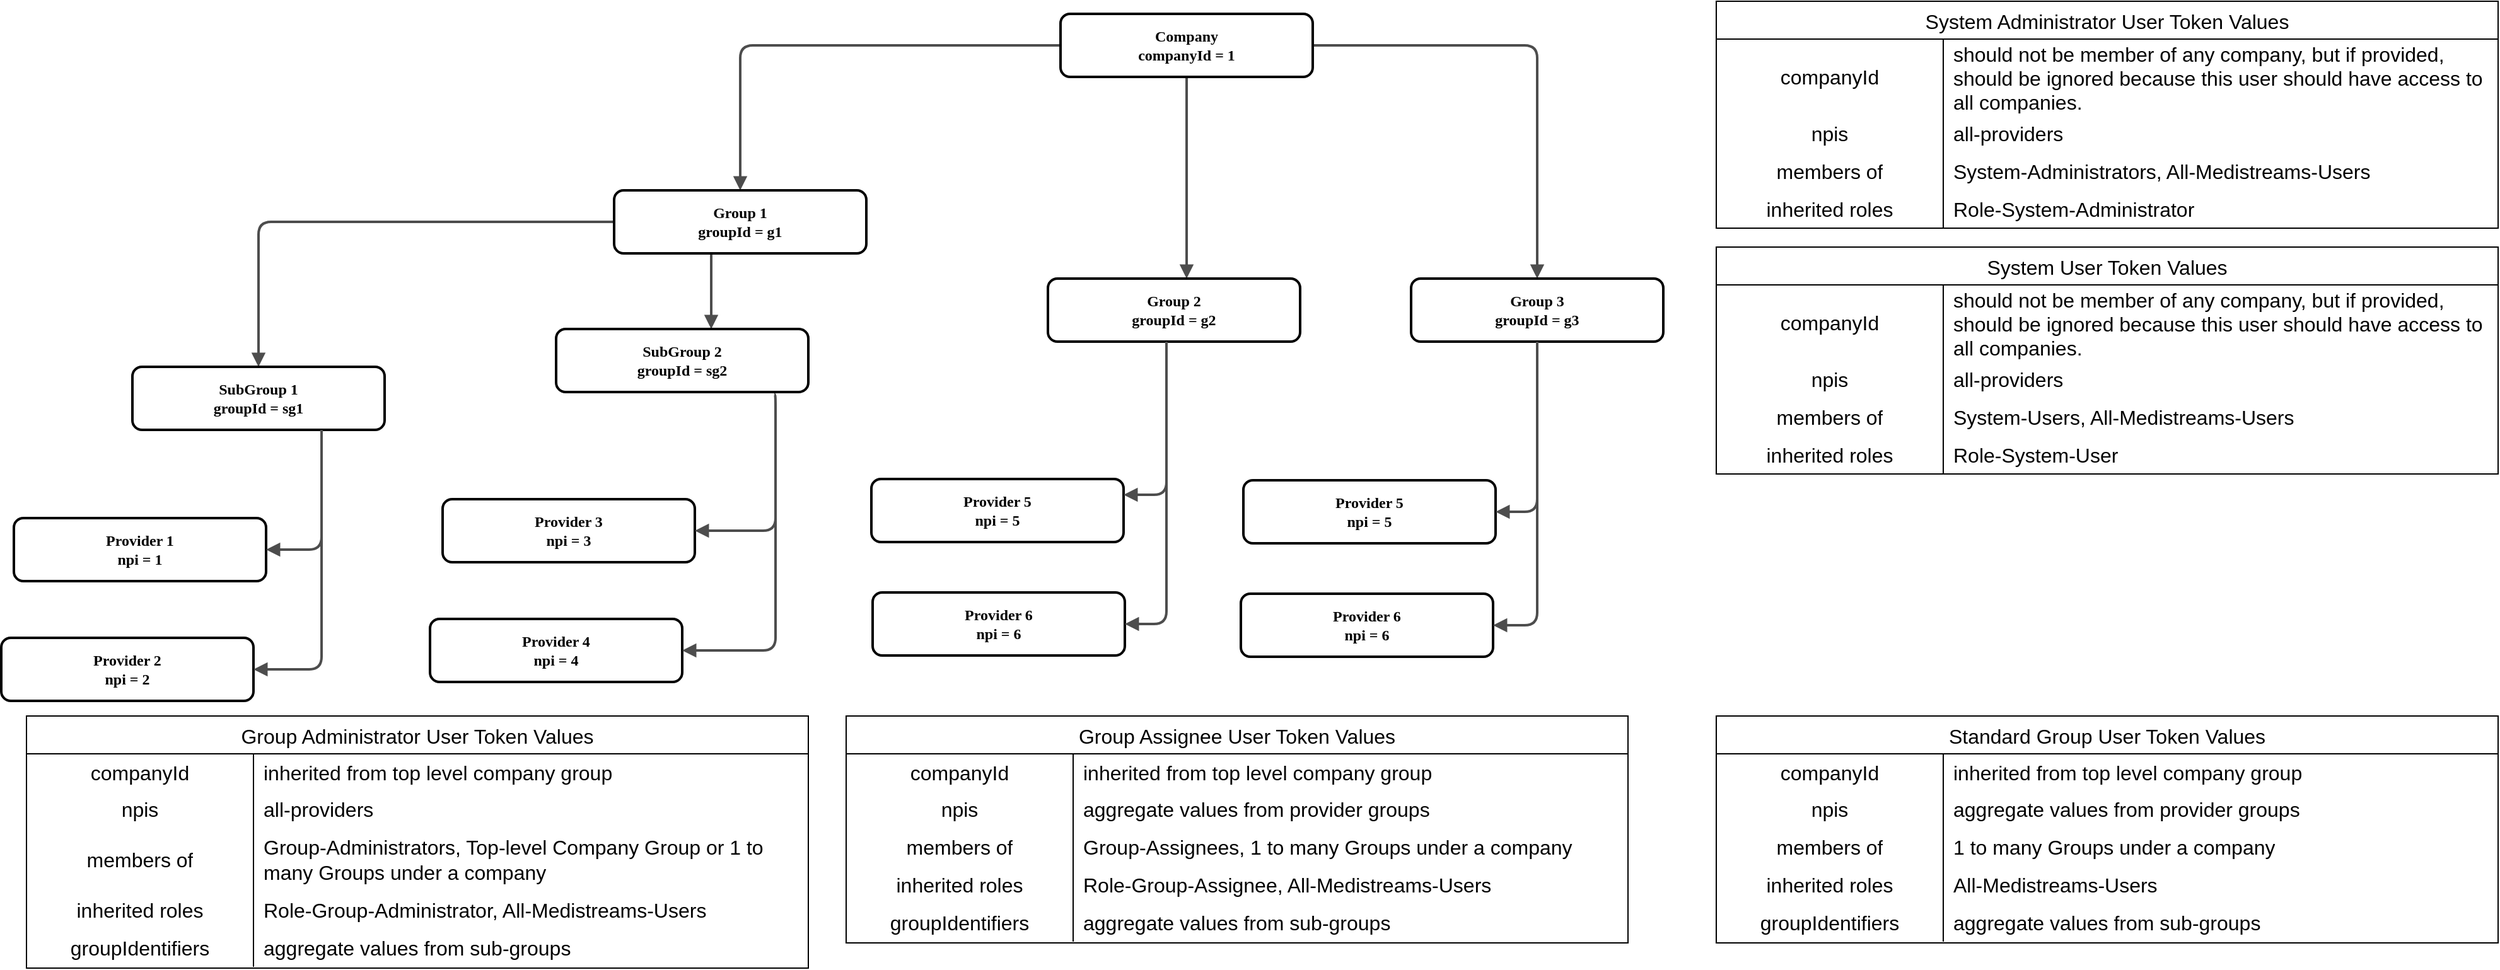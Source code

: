 <mxfile version="22.1.18" type="github">
  <diagram name="Page-1" id="19d8dcba-68ad-dc05-1034-9cf7b2a963f6">
    <mxGraphModel dx="2034" dy="881" grid="1" gridSize="10" guides="1" tooltips="1" connect="1" arrows="1" fold="1" page="1" pageScale="1" pageWidth="1100" pageHeight="850" background="none" math="0" shadow="0">
      <root>
        <mxCell id="0" />
        <mxCell id="1" parent="0" />
        <mxCell id="218ae93e1282097f-42" value="" style="edgeStyle=orthogonalEdgeStyle;rounded=1;html=1;labelBackgroundColor=none;endArrow=block;endFill=1;strokeColor=#4D4D4D;strokeWidth=2;fontFamily=Verdana;fontSize=12;fontStyle=1;entryX=0.55;entryY=0;entryDx=0;entryDy=0;entryPerimeter=0;" parent="1" source="6257edae8c83ed4a-1" target="ilBocAJCW0qdLJUAT_6Z-22" edge="1">
          <mxGeometry relative="1" as="geometry">
            <mxPoint x="987" y="330" as="targetPoint" />
          </mxGeometry>
        </mxCell>
        <mxCell id="218ae93e1282097f-43" value="" style="edgeStyle=orthogonalEdgeStyle;rounded=1;html=1;labelBackgroundColor=none;endArrow=block;endFill=1;strokeColor=#4D4D4D;strokeWidth=2;fontFamily=Verdana;fontSize=12;fontStyle=1" parent="1" source="6257edae8c83ed4a-1" target="6257edae8c83ed4a-9" edge="1">
          <mxGeometry relative="1" as="geometry" />
        </mxCell>
        <mxCell id="218ae93e1282097f-44" value="" style="edgeStyle=orthogonalEdgeStyle;rounded=1;html=1;labelBackgroundColor=none;endArrow=block;endFill=1;strokeColor=#4D4D4D;strokeWidth=2;fontFamily=Verdana;fontSize=12;fontStyle=1;exitX=1;exitY=0.5;exitDx=0;exitDy=0;" parent="1" source="6257edae8c83ed4a-1" target="218ae93e1282097f-2" edge="1">
          <mxGeometry relative="1" as="geometry">
            <mxPoint x="1018" y="95" as="sourcePoint" />
          </mxGeometry>
        </mxCell>
        <mxCell id="218ae93e1282097f-45" value="" style="edgeStyle=elbowEdgeStyle;rounded=1;html=1;labelBackgroundColor=none;endArrow=block;endFill=1;strokeColor=#4D4D4D;strokeWidth=2;fontFamily=Verdana;fontSize=12;fontStyle=1" parent="1" source="6257edae8c83ed4a-9" target="6257edae8c83ed4a-21" edge="1">
          <mxGeometry relative="1" as="geometry" />
        </mxCell>
        <mxCell id="218ae93e1282097f-46" value="" style="edgeStyle=orthogonalEdgeStyle;rounded=1;html=1;labelBackgroundColor=none;endArrow=block;endFill=1;strokeColor=#4D4D4D;strokeWidth=2;fontFamily=Verdana;fontSize=12;fontStyle=1" parent="1" source="6257edae8c83ed4a-9" target="218ae93e1282097f-8" edge="1">
          <mxGeometry relative="1" as="geometry" />
        </mxCell>
        <mxCell id="218ae93e1282097f-8" value="SubGroup 1&lt;br&gt;groupId = sg1" style="whiteSpace=wrap;html=1;rounded=1;shadow=0;comic=0;strokeWidth=2;fontFamily=Verdana;align=center;fontSize=12;fontStyle=1" parent="1" vertex="1">
          <mxGeometry x="144" y="350" width="200" height="50" as="geometry" />
        </mxCell>
        <mxCell id="6257edae8c83ed4a-9" value="Group 1&lt;br&gt;groupId = g1" style="whiteSpace=wrap;html=1;rounded=1;shadow=0;comic=0;strokeWidth=2;fontFamily=Verdana;align=center;fontSize=12;fontStyle=1" parent="1" vertex="1">
          <mxGeometry x="526" y="210" width="200" height="50" as="geometry" />
        </mxCell>
        <mxCell id="6257edae8c83ed4a-21" value="SubGroup 2&lt;br&gt;groupId = sg2" style="whiteSpace=wrap;html=1;rounded=1;shadow=0;comic=0;strokeWidth=2;fontFamily=Verdana;align=center;fontSize=12;fontStyle=1" parent="1" vertex="1">
          <mxGeometry x="480" y="320" width="200" height="50" as="geometry" />
        </mxCell>
        <mxCell id="6257edae8c83ed4a-1" value="Company&lt;br&gt;companyId = 1" style="whiteSpace=wrap;html=1;rounded=1;shadow=0;comic=0;strokeWidth=2;fontFamily=Verdana;align=center;fontSize=12;fontStyle=1" parent="1" vertex="1">
          <mxGeometry x="880" y="70" width="200" height="50" as="geometry" />
        </mxCell>
        <mxCell id="218ae93e1282097f-2" value="Group 3&lt;br&gt;groupId = g3" style="whiteSpace=wrap;html=1;rounded=1;shadow=0;comic=0;strokeWidth=2;fontFamily=Verdana;align=center;fontSize=12;fontStyle=1" parent="1" vertex="1">
          <mxGeometry x="1158" y="280" width="200" height="50" as="geometry" />
        </mxCell>
        <mxCell id="ilBocAJCW0qdLJUAT_6Z-4" value="Provider 1&lt;br&gt;npi = 1" style="whiteSpace=wrap;html=1;rounded=1;shadow=0;comic=0;strokeWidth=2;fontFamily=Verdana;align=center;fontSize=12;fontStyle=1" vertex="1" parent="1">
          <mxGeometry x="50" y="470" width="200" height="50" as="geometry" />
        </mxCell>
        <mxCell id="ilBocAJCW0qdLJUAT_6Z-6" value="Provider 2&lt;br&gt;npi = 2" style="whiteSpace=wrap;html=1;rounded=1;shadow=0;comic=0;strokeWidth=2;fontFamily=Verdana;align=center;fontSize=12;fontStyle=1" vertex="1" parent="1">
          <mxGeometry x="40" y="565" width="200" height="50" as="geometry" />
        </mxCell>
        <mxCell id="ilBocAJCW0qdLJUAT_6Z-14" value="" style="edgeStyle=elbowEdgeStyle;rounded=1;html=1;labelBackgroundColor=none;endArrow=block;endFill=1;strokeColor=#4D4D4D;strokeWidth=2;fontFamily=Verdana;fontSize=10;exitX=0.75;exitY=1;exitDx=0;exitDy=0;" edge="1" parent="1" source="218ae93e1282097f-8" target="ilBocAJCW0qdLJUAT_6Z-6">
          <mxGeometry relative="1" as="geometry">
            <mxPoint x="330" y="510" as="sourcePoint" />
            <mxPoint x="246" y="478" as="targetPoint" />
            <Array as="points">
              <mxPoint x="294" y="480" />
              <mxPoint x="250" y="480" />
            </Array>
          </mxGeometry>
        </mxCell>
        <mxCell id="ilBocAJCW0qdLJUAT_6Z-17" value="" style="edgeStyle=elbowEdgeStyle;rounded=1;html=1;labelBackgroundColor=none;endArrow=block;endFill=1;strokeColor=#4D4D4D;strokeWidth=2;fontFamily=Verdana;fontSize=10;exitX=0.75;exitY=1;exitDx=0;exitDy=0;entryX=1;entryY=0.5;entryDx=0;entryDy=0;" edge="1" parent="1" source="218ae93e1282097f-8" target="ilBocAJCW0qdLJUAT_6Z-4">
          <mxGeometry relative="1" as="geometry">
            <mxPoint x="304" y="390" as="sourcePoint" />
            <mxPoint x="260" y="585" as="targetPoint" />
            <Array as="points">
              <mxPoint x="294" y="450" />
            </Array>
          </mxGeometry>
        </mxCell>
        <mxCell id="ilBocAJCW0qdLJUAT_6Z-18" value="Provider 3&lt;br&gt;npi = 3" style="whiteSpace=wrap;html=1;rounded=1;shadow=0;comic=0;strokeWidth=2;fontFamily=Verdana;align=center;fontSize=12;fontStyle=1" vertex="1" parent="1">
          <mxGeometry x="390" y="455" width="200" height="50" as="geometry" />
        </mxCell>
        <mxCell id="ilBocAJCW0qdLJUAT_6Z-19" value="Provider 4&lt;br&gt;npi = 4" style="whiteSpace=wrap;html=1;rounded=1;shadow=0;comic=0;strokeWidth=2;fontFamily=Verdana;align=center;fontSize=12;fontStyle=1" vertex="1" parent="1">
          <mxGeometry x="380" y="550" width="200" height="50" as="geometry" />
        </mxCell>
        <mxCell id="ilBocAJCW0qdLJUAT_6Z-20" value="" style="edgeStyle=elbowEdgeStyle;rounded=1;html=1;labelBackgroundColor=none;endArrow=block;endFill=1;strokeColor=#4D4D4D;strokeWidth=2;fontFamily=Verdana;fontSize=10;entryX=1;entryY=0.5;entryDx=0;entryDy=0;" edge="1" parent="1" target="ilBocAJCW0qdLJUAT_6Z-19">
          <mxGeometry relative="1" as="geometry">
            <mxPoint x="654" y="410" as="sourcePoint" />
            <mxPoint x="610" y="570" as="targetPoint" />
            <Array as="points">
              <mxPoint x="654" y="475" />
              <mxPoint x="610" y="475" />
            </Array>
          </mxGeometry>
        </mxCell>
        <mxCell id="ilBocAJCW0qdLJUAT_6Z-21" value="" style="edgeStyle=elbowEdgeStyle;rounded=1;html=1;labelBackgroundColor=none;endArrow=block;endFill=1;strokeColor=#4D4D4D;strokeWidth=2;fontFamily=Verdana;fontSize=10;exitX=0.865;exitY=1.04;exitDx=0;exitDy=0;exitPerimeter=0;" edge="1" parent="1" source="6257edae8c83ed4a-21" target="ilBocAJCW0qdLJUAT_6Z-18">
          <mxGeometry relative="1" as="geometry">
            <mxPoint x="660" y="380" as="sourcePoint" />
            <mxPoint x="610" y="490" as="targetPoint" />
            <Array as="points">
              <mxPoint x="654" y="445" />
            </Array>
          </mxGeometry>
        </mxCell>
        <mxCell id="ilBocAJCW0qdLJUAT_6Z-22" value="Group 2&lt;br&gt;groupId = g2" style="whiteSpace=wrap;html=1;rounded=1;shadow=0;comic=0;strokeWidth=2;fontFamily=Verdana;align=center;fontSize=12;fontStyle=1" vertex="1" parent="1">
          <mxGeometry x="870" y="280" width="200" height="50" as="geometry" />
        </mxCell>
        <mxCell id="ilBocAJCW0qdLJUAT_6Z-23" value="Provider 5&lt;br&gt;npi = 5" style="whiteSpace=wrap;html=1;rounded=1;shadow=0;comic=0;strokeWidth=2;fontFamily=Verdana;align=center;fontSize=12;fontStyle=1" vertex="1" parent="1">
          <mxGeometry x="730" y="439" width="200" height="50" as="geometry" />
        </mxCell>
        <mxCell id="ilBocAJCW0qdLJUAT_6Z-24" value="Provider 6&lt;br&gt;npi = 6" style="whiteSpace=wrap;html=1;rounded=1;shadow=0;comic=0;strokeWidth=2;fontFamily=Verdana;align=center;fontSize=12;fontStyle=1" vertex="1" parent="1">
          <mxGeometry x="731" y="529" width="200" height="50" as="geometry" />
        </mxCell>
        <mxCell id="ilBocAJCW0qdLJUAT_6Z-25" value="" style="edgeStyle=elbowEdgeStyle;rounded=1;html=1;labelBackgroundColor=none;endArrow=block;endFill=1;strokeColor=#4D4D4D;strokeWidth=2;fontFamily=Verdana;fontSize=10;entryX=1;entryY=0.5;entryDx=0;entryDy=0;" edge="1" parent="1" source="ilBocAJCW0qdLJUAT_6Z-22" target="ilBocAJCW0qdLJUAT_6Z-24">
          <mxGeometry relative="1" as="geometry">
            <mxPoint x="964" y="325" as="sourcePoint" />
            <mxPoint x="920" y="520" as="targetPoint" />
            <Array as="points">
              <mxPoint x="964" y="425" />
              <mxPoint x="920" y="425" />
            </Array>
          </mxGeometry>
        </mxCell>
        <mxCell id="ilBocAJCW0qdLJUAT_6Z-26" value="" style="edgeStyle=elbowEdgeStyle;rounded=1;html=1;labelBackgroundColor=none;endArrow=block;endFill=1;strokeColor=#4D4D4D;strokeWidth=2;fontFamily=Verdana;fontSize=10;entryX=1;entryY=0.25;entryDx=0;entryDy=0;exitX=0.47;exitY=1;exitDx=0;exitDy=0;exitPerimeter=0;" edge="1" parent="1" source="ilBocAJCW0qdLJUAT_6Z-22" target="ilBocAJCW0qdLJUAT_6Z-23">
          <mxGeometry relative="1" as="geometry">
            <mxPoint x="964" y="350" as="sourcePoint" />
            <mxPoint x="920" y="440" as="targetPoint" />
            <Array as="points">
              <mxPoint x="964" y="395" />
            </Array>
          </mxGeometry>
        </mxCell>
        <mxCell id="ilBocAJCW0qdLJUAT_6Z-28" value="Provider 5&lt;br&gt;npi = 5" style="whiteSpace=wrap;html=1;rounded=1;shadow=0;comic=0;strokeWidth=2;fontFamily=Verdana;align=center;fontSize=12;fontStyle=1" vertex="1" parent="1">
          <mxGeometry x="1025" y="440" width="200" height="50" as="geometry" />
        </mxCell>
        <mxCell id="ilBocAJCW0qdLJUAT_6Z-29" value="Provider 6&lt;br&gt;npi = 6" style="whiteSpace=wrap;html=1;rounded=1;shadow=0;comic=0;strokeWidth=2;fontFamily=Verdana;align=center;fontSize=12;fontStyle=1" vertex="1" parent="1">
          <mxGeometry x="1023" y="530" width="200" height="50" as="geometry" />
        </mxCell>
        <mxCell id="ilBocAJCW0qdLJUAT_6Z-30" value="" style="edgeStyle=elbowEdgeStyle;rounded=1;html=1;labelBackgroundColor=none;endArrow=block;endFill=1;strokeColor=#4D4D4D;strokeWidth=2;fontFamily=Verdana;fontSize=10;entryX=1;entryY=0.5;entryDx=0;entryDy=0;" edge="1" parent="1" target="ilBocAJCW0qdLJUAT_6Z-29">
          <mxGeometry relative="1" as="geometry">
            <mxPoint x="1258" y="370" as="sourcePoint" />
            <mxPoint x="928" y="575" as="targetPoint" />
            <Array as="points">
              <mxPoint x="1258" y="430" />
              <mxPoint x="917" y="435" />
            </Array>
          </mxGeometry>
        </mxCell>
        <mxCell id="ilBocAJCW0qdLJUAT_6Z-31" value="" style="edgeStyle=elbowEdgeStyle;rounded=1;html=1;labelBackgroundColor=none;endArrow=block;endFill=1;strokeColor=#4D4D4D;strokeWidth=2;fontFamily=Verdana;fontSize=10;entryX=1;entryY=0.5;entryDx=0;entryDy=0;exitX=0.5;exitY=1;exitDx=0;exitDy=0;" edge="1" parent="1" source="218ae93e1282097f-2" target="ilBocAJCW0qdLJUAT_6Z-28">
          <mxGeometry relative="1" as="geometry">
            <mxPoint x="1258" y="330" as="sourcePoint" />
            <mxPoint x="1308" y="373" as="targetPoint" />
            <Array as="points">
              <mxPoint x="1258" y="400" />
            </Array>
          </mxGeometry>
        </mxCell>
        <mxCell id="ilBocAJCW0qdLJUAT_6Z-81" value="System Administrator User Token Values" style="shape=table;startSize=30;container=1;collapsible=0;childLayout=tableLayout;fixedRows=1;rowLines=0;fontStyle=0;strokeColor=default;fontSize=16;" vertex="1" parent="1">
          <mxGeometry x="1400" y="60" width="620" height="180" as="geometry" />
        </mxCell>
        <mxCell id="ilBocAJCW0qdLJUAT_6Z-82" value="" style="shape=tableRow;horizontal=0;startSize=0;swimlaneHead=0;swimlaneBody=0;top=0;left=0;bottom=0;right=0;collapsible=0;dropTarget=0;fillColor=none;points=[[0,0.5],[1,0.5]];portConstraint=eastwest;strokeColor=inherit;fontSize=16;" vertex="1" parent="ilBocAJCW0qdLJUAT_6Z-81">
          <mxGeometry y="30" width="620" height="60" as="geometry" />
        </mxCell>
        <mxCell id="ilBocAJCW0qdLJUAT_6Z-83" value="companyId" style="shape=partialRectangle;html=1;whiteSpace=wrap;connectable=0;fillColor=none;top=0;left=0;bottom=0;right=0;overflow=hidden;pointerEvents=1;strokeColor=inherit;fontSize=16;" vertex="1" parent="ilBocAJCW0qdLJUAT_6Z-82">
          <mxGeometry width="180" height="60" as="geometry">
            <mxRectangle width="180" height="60" as="alternateBounds" />
          </mxGeometry>
        </mxCell>
        <mxCell id="ilBocAJCW0qdLJUAT_6Z-84" value="should not be member of any company, but if provided, should be ignored because this user should have access to all companies." style="shape=partialRectangle;html=1;whiteSpace=wrap;connectable=0;fillColor=none;top=0;left=0;bottom=0;right=0;align=left;spacingLeft=6;overflow=hidden;strokeColor=inherit;fontSize=16;" vertex="1" parent="ilBocAJCW0qdLJUAT_6Z-82">
          <mxGeometry x="180" width="440" height="60" as="geometry">
            <mxRectangle width="440" height="60" as="alternateBounds" />
          </mxGeometry>
        </mxCell>
        <mxCell id="ilBocAJCW0qdLJUAT_6Z-85" value="" style="shape=tableRow;horizontal=0;startSize=0;swimlaneHead=0;swimlaneBody=0;top=0;left=0;bottom=0;right=0;collapsible=0;dropTarget=0;fillColor=none;points=[[0,0.5],[1,0.5]];portConstraint=eastwest;strokeColor=inherit;fontSize=16;" vertex="1" parent="ilBocAJCW0qdLJUAT_6Z-81">
          <mxGeometry y="90" width="620" height="30" as="geometry" />
        </mxCell>
        <mxCell id="ilBocAJCW0qdLJUAT_6Z-86" value="npis" style="shape=partialRectangle;html=1;whiteSpace=wrap;connectable=0;fillColor=none;top=0;left=0;bottom=0;right=0;overflow=hidden;strokeColor=inherit;fontSize=16;" vertex="1" parent="ilBocAJCW0qdLJUAT_6Z-85">
          <mxGeometry width="180" height="30" as="geometry">
            <mxRectangle width="180" height="30" as="alternateBounds" />
          </mxGeometry>
        </mxCell>
        <mxCell id="ilBocAJCW0qdLJUAT_6Z-87" value="all-providers" style="shape=partialRectangle;html=1;whiteSpace=wrap;connectable=0;fillColor=none;top=0;left=0;bottom=0;right=0;align=left;spacingLeft=6;overflow=hidden;strokeColor=inherit;fontSize=16;" vertex="1" parent="ilBocAJCW0qdLJUAT_6Z-85">
          <mxGeometry x="180" width="440" height="30" as="geometry">
            <mxRectangle width="440" height="30" as="alternateBounds" />
          </mxGeometry>
        </mxCell>
        <mxCell id="ilBocAJCW0qdLJUAT_6Z-104" style="shape=tableRow;horizontal=0;startSize=0;swimlaneHead=0;swimlaneBody=0;top=0;left=0;bottom=0;right=0;collapsible=0;dropTarget=0;fillColor=none;points=[[0,0.5],[1,0.5]];portConstraint=eastwest;strokeColor=inherit;fontSize=16;" vertex="1" parent="ilBocAJCW0qdLJUAT_6Z-81">
          <mxGeometry y="120" width="620" height="30" as="geometry" />
        </mxCell>
        <mxCell id="ilBocAJCW0qdLJUAT_6Z-105" value="members of" style="shape=partialRectangle;html=1;whiteSpace=wrap;connectable=0;fillColor=none;top=0;left=0;bottom=0;right=0;overflow=hidden;strokeColor=inherit;fontSize=16;" vertex="1" parent="ilBocAJCW0qdLJUAT_6Z-104">
          <mxGeometry width="180" height="30" as="geometry">
            <mxRectangle width="180" height="30" as="alternateBounds" />
          </mxGeometry>
        </mxCell>
        <mxCell id="ilBocAJCW0qdLJUAT_6Z-106" value="System-Administrators, All-Medistreams-Users" style="shape=partialRectangle;html=1;whiteSpace=wrap;connectable=0;fillColor=none;top=0;left=0;bottom=0;right=0;align=left;spacingLeft=6;overflow=hidden;strokeColor=inherit;fontSize=16;" vertex="1" parent="ilBocAJCW0qdLJUAT_6Z-104">
          <mxGeometry x="180" width="440" height="30" as="geometry">
            <mxRectangle width="440" height="30" as="alternateBounds" />
          </mxGeometry>
        </mxCell>
        <mxCell id="ilBocAJCW0qdLJUAT_6Z-98" style="shape=tableRow;horizontal=0;startSize=0;swimlaneHead=0;swimlaneBody=0;top=0;left=0;bottom=0;right=0;collapsible=0;dropTarget=0;fillColor=none;points=[[0,0.5],[1,0.5]];portConstraint=eastwest;strokeColor=inherit;fontSize=16;" vertex="1" parent="ilBocAJCW0qdLJUAT_6Z-81">
          <mxGeometry y="150" width="620" height="30" as="geometry" />
        </mxCell>
        <mxCell id="ilBocAJCW0qdLJUAT_6Z-99" value="inherited roles" style="shape=partialRectangle;html=1;whiteSpace=wrap;connectable=0;fillColor=none;top=0;left=0;bottom=0;right=0;overflow=hidden;strokeColor=inherit;fontSize=16;" vertex="1" parent="ilBocAJCW0qdLJUAT_6Z-98">
          <mxGeometry width="180" height="30" as="geometry">
            <mxRectangle width="180" height="30" as="alternateBounds" />
          </mxGeometry>
        </mxCell>
        <mxCell id="ilBocAJCW0qdLJUAT_6Z-100" value="Role-System-Administrator" style="shape=partialRectangle;html=1;whiteSpace=wrap;connectable=0;fillColor=none;top=0;left=0;bottom=0;right=0;align=left;spacingLeft=6;overflow=hidden;strokeColor=inherit;fontSize=16;" vertex="1" parent="ilBocAJCW0qdLJUAT_6Z-98">
          <mxGeometry x="180" width="440" height="30" as="geometry">
            <mxRectangle width="440" height="30" as="alternateBounds" />
          </mxGeometry>
        </mxCell>
        <mxCell id="ilBocAJCW0qdLJUAT_6Z-107" value="Group Administrator User Token Values" style="shape=table;startSize=30;container=1;collapsible=0;childLayout=tableLayout;fixedRows=1;rowLines=0;fontStyle=0;strokeColor=default;fontSize=16;" vertex="1" parent="1">
          <mxGeometry x="60" y="627" width="620" height="200" as="geometry" />
        </mxCell>
        <mxCell id="ilBocAJCW0qdLJUAT_6Z-108" value="" style="shape=tableRow;horizontal=0;startSize=0;swimlaneHead=0;swimlaneBody=0;top=0;left=0;bottom=0;right=0;collapsible=0;dropTarget=0;fillColor=none;points=[[0,0.5],[1,0.5]];portConstraint=eastwest;strokeColor=inherit;fontSize=16;flipV=1;flipH=1;" vertex="1" parent="ilBocAJCW0qdLJUAT_6Z-107">
          <mxGeometry y="30" width="620" height="29" as="geometry" />
        </mxCell>
        <mxCell id="ilBocAJCW0qdLJUAT_6Z-109" value="companyId" style="shape=partialRectangle;html=1;whiteSpace=wrap;connectable=0;fillColor=none;top=0;left=0;bottom=0;right=0;overflow=hidden;pointerEvents=1;strokeColor=inherit;fontSize=16;" vertex="1" parent="ilBocAJCW0qdLJUAT_6Z-108">
          <mxGeometry width="180" height="29" as="geometry">
            <mxRectangle width="180" height="29" as="alternateBounds" />
          </mxGeometry>
        </mxCell>
        <mxCell id="ilBocAJCW0qdLJUAT_6Z-110" value="inherited from top level company group" style="shape=partialRectangle;html=1;whiteSpace=wrap;connectable=0;fillColor=none;top=0;left=0;bottom=0;right=0;align=left;spacingLeft=6;overflow=hidden;strokeColor=inherit;fontSize=16;" vertex="1" parent="ilBocAJCW0qdLJUAT_6Z-108">
          <mxGeometry x="180" width="440" height="29" as="geometry">
            <mxRectangle width="440" height="29" as="alternateBounds" />
          </mxGeometry>
        </mxCell>
        <mxCell id="ilBocAJCW0qdLJUAT_6Z-111" value="" style="shape=tableRow;horizontal=0;startSize=0;swimlaneHead=0;swimlaneBody=0;top=0;left=0;bottom=0;right=0;collapsible=0;dropTarget=0;fillColor=none;points=[[0,0.5],[1,0.5]];portConstraint=eastwest;strokeColor=inherit;fontSize=16;" vertex="1" parent="ilBocAJCW0qdLJUAT_6Z-107">
          <mxGeometry y="59" width="620" height="30" as="geometry" />
        </mxCell>
        <mxCell id="ilBocAJCW0qdLJUAT_6Z-112" value="npis" style="shape=partialRectangle;html=1;whiteSpace=wrap;connectable=0;fillColor=none;top=0;left=0;bottom=0;right=0;overflow=hidden;strokeColor=inherit;fontSize=16;" vertex="1" parent="ilBocAJCW0qdLJUAT_6Z-111">
          <mxGeometry width="180" height="30" as="geometry">
            <mxRectangle width="180" height="30" as="alternateBounds" />
          </mxGeometry>
        </mxCell>
        <mxCell id="ilBocAJCW0qdLJUAT_6Z-113" value="all-providers" style="shape=partialRectangle;html=1;whiteSpace=wrap;connectable=0;fillColor=none;top=0;left=0;bottom=0;right=0;align=left;spacingLeft=6;overflow=hidden;strokeColor=inherit;fontSize=16;" vertex="1" parent="ilBocAJCW0qdLJUAT_6Z-111">
          <mxGeometry x="180" width="440" height="30" as="geometry">
            <mxRectangle width="440" height="30" as="alternateBounds" />
          </mxGeometry>
        </mxCell>
        <mxCell id="ilBocAJCW0qdLJUAT_6Z-114" style="shape=tableRow;horizontal=0;startSize=0;swimlaneHead=0;swimlaneBody=0;top=0;left=0;bottom=0;right=0;collapsible=0;dropTarget=0;fillColor=none;points=[[0,0.5],[1,0.5]];portConstraint=eastwest;strokeColor=inherit;fontSize=16;" vertex="1" parent="ilBocAJCW0qdLJUAT_6Z-107">
          <mxGeometry y="89" width="620" height="50" as="geometry" />
        </mxCell>
        <mxCell id="ilBocAJCW0qdLJUAT_6Z-115" value="members of" style="shape=partialRectangle;html=1;whiteSpace=wrap;connectable=0;fillColor=none;top=0;left=0;bottom=0;right=0;overflow=hidden;strokeColor=inherit;fontSize=16;" vertex="1" parent="ilBocAJCW0qdLJUAT_6Z-114">
          <mxGeometry width="180" height="50" as="geometry">
            <mxRectangle width="180" height="50" as="alternateBounds" />
          </mxGeometry>
        </mxCell>
        <mxCell id="ilBocAJCW0qdLJUAT_6Z-116" value="Group-Administrators, Top-level Company Group or 1 to many Groups under a company" style="shape=partialRectangle;html=1;whiteSpace=wrap;connectable=0;fillColor=none;top=0;left=0;bottom=0;right=0;align=left;spacingLeft=6;overflow=hidden;strokeColor=inherit;fontSize=16;" vertex="1" parent="ilBocAJCW0qdLJUAT_6Z-114">
          <mxGeometry x="180" width="440" height="50" as="geometry">
            <mxRectangle width="440" height="50" as="alternateBounds" />
          </mxGeometry>
        </mxCell>
        <mxCell id="ilBocAJCW0qdLJUAT_6Z-117" style="shape=tableRow;horizontal=0;startSize=0;swimlaneHead=0;swimlaneBody=0;top=0;left=0;bottom=0;right=0;collapsible=0;dropTarget=0;fillColor=none;points=[[0,0.5],[1,0.5]];portConstraint=eastwest;strokeColor=inherit;fontSize=16;" vertex="1" parent="ilBocAJCW0qdLJUAT_6Z-107">
          <mxGeometry y="139" width="620" height="30" as="geometry" />
        </mxCell>
        <mxCell id="ilBocAJCW0qdLJUAT_6Z-118" value="inherited roles" style="shape=partialRectangle;html=1;whiteSpace=wrap;connectable=0;fillColor=none;top=0;left=0;bottom=0;right=0;overflow=hidden;strokeColor=inherit;fontSize=16;" vertex="1" parent="ilBocAJCW0qdLJUAT_6Z-117">
          <mxGeometry width="180" height="30" as="geometry">
            <mxRectangle width="180" height="30" as="alternateBounds" />
          </mxGeometry>
        </mxCell>
        <mxCell id="ilBocAJCW0qdLJUAT_6Z-119" value="Role-Group-Administrator, All-Medistreams-Users" style="shape=partialRectangle;html=1;whiteSpace=wrap;connectable=0;fillColor=none;top=0;left=0;bottom=0;right=0;align=left;spacingLeft=6;overflow=hidden;strokeColor=inherit;fontSize=16;" vertex="1" parent="ilBocAJCW0qdLJUAT_6Z-117">
          <mxGeometry x="180" width="440" height="30" as="geometry">
            <mxRectangle width="440" height="30" as="alternateBounds" />
          </mxGeometry>
        </mxCell>
        <mxCell id="ilBocAJCW0qdLJUAT_6Z-139" style="shape=tableRow;horizontal=0;startSize=0;swimlaneHead=0;swimlaneBody=0;top=0;left=0;bottom=0;right=0;collapsible=0;dropTarget=0;fillColor=none;points=[[0,0.5],[1,0.5]];portConstraint=eastwest;strokeColor=inherit;fontSize=16;" vertex="1" parent="ilBocAJCW0qdLJUAT_6Z-107">
          <mxGeometry y="169" width="620" height="30" as="geometry" />
        </mxCell>
        <mxCell id="ilBocAJCW0qdLJUAT_6Z-140" value="groupIdentifiers" style="shape=partialRectangle;html=1;whiteSpace=wrap;connectable=0;fillColor=none;top=0;left=0;bottom=0;right=0;overflow=hidden;strokeColor=inherit;fontSize=16;" vertex="1" parent="ilBocAJCW0qdLJUAT_6Z-139">
          <mxGeometry width="180" height="30" as="geometry">
            <mxRectangle width="180" height="30" as="alternateBounds" />
          </mxGeometry>
        </mxCell>
        <mxCell id="ilBocAJCW0qdLJUAT_6Z-141" value="aggregate values from sub-groups" style="shape=partialRectangle;html=1;whiteSpace=wrap;connectable=0;fillColor=none;top=0;left=0;bottom=0;right=0;align=left;spacingLeft=6;overflow=hidden;strokeColor=inherit;fontSize=16;" vertex="1" parent="ilBocAJCW0qdLJUAT_6Z-139">
          <mxGeometry x="180" width="440" height="30" as="geometry">
            <mxRectangle width="440" height="30" as="alternateBounds" />
          </mxGeometry>
        </mxCell>
        <mxCell id="ilBocAJCW0qdLJUAT_6Z-120" value="Group Assignee User Token Values" style="shape=table;startSize=30;container=1;collapsible=0;childLayout=tableLayout;fixedRows=1;rowLines=0;fontStyle=0;strokeColor=default;fontSize=16;" vertex="1" parent="1">
          <mxGeometry x="710" y="627" width="620" height="180" as="geometry" />
        </mxCell>
        <mxCell id="ilBocAJCW0qdLJUAT_6Z-121" value="" style="shape=tableRow;horizontal=0;startSize=0;swimlaneHead=0;swimlaneBody=0;top=0;left=0;bottom=0;right=0;collapsible=0;dropTarget=0;fillColor=none;points=[[0,0.5],[1,0.5]];portConstraint=eastwest;strokeColor=inherit;fontSize=16;flipV=1;flipH=1;" vertex="1" parent="ilBocAJCW0qdLJUAT_6Z-120">
          <mxGeometry y="30" width="620" height="29" as="geometry" />
        </mxCell>
        <mxCell id="ilBocAJCW0qdLJUAT_6Z-122" value="companyId" style="shape=partialRectangle;html=1;whiteSpace=wrap;connectable=0;fillColor=none;top=0;left=0;bottom=0;right=0;overflow=hidden;pointerEvents=1;strokeColor=inherit;fontSize=16;" vertex="1" parent="ilBocAJCW0qdLJUAT_6Z-121">
          <mxGeometry width="180" height="29" as="geometry">
            <mxRectangle width="180" height="29" as="alternateBounds" />
          </mxGeometry>
        </mxCell>
        <mxCell id="ilBocAJCW0qdLJUAT_6Z-123" value="inherited from top level company group" style="shape=partialRectangle;html=1;whiteSpace=wrap;connectable=0;fillColor=none;top=0;left=0;bottom=0;right=0;align=left;spacingLeft=6;overflow=hidden;strokeColor=inherit;fontSize=16;" vertex="1" parent="ilBocAJCW0qdLJUAT_6Z-121">
          <mxGeometry x="180" width="440" height="29" as="geometry">
            <mxRectangle width="440" height="29" as="alternateBounds" />
          </mxGeometry>
        </mxCell>
        <mxCell id="ilBocAJCW0qdLJUAT_6Z-124" value="" style="shape=tableRow;horizontal=0;startSize=0;swimlaneHead=0;swimlaneBody=0;top=0;left=0;bottom=0;right=0;collapsible=0;dropTarget=0;fillColor=none;points=[[0,0.5],[1,0.5]];portConstraint=eastwest;strokeColor=inherit;fontSize=16;" vertex="1" parent="ilBocAJCW0qdLJUAT_6Z-120">
          <mxGeometry y="59" width="620" height="30" as="geometry" />
        </mxCell>
        <mxCell id="ilBocAJCW0qdLJUAT_6Z-125" value="npis" style="shape=partialRectangle;html=1;whiteSpace=wrap;connectable=0;fillColor=none;top=0;left=0;bottom=0;right=0;overflow=hidden;strokeColor=inherit;fontSize=16;" vertex="1" parent="ilBocAJCW0qdLJUAT_6Z-124">
          <mxGeometry width="180" height="30" as="geometry">
            <mxRectangle width="180" height="30" as="alternateBounds" />
          </mxGeometry>
        </mxCell>
        <mxCell id="ilBocAJCW0qdLJUAT_6Z-126" value="aggregate values from provider groups" style="shape=partialRectangle;html=1;whiteSpace=wrap;connectable=0;fillColor=none;top=0;left=0;bottom=0;right=0;align=left;spacingLeft=6;overflow=hidden;strokeColor=inherit;fontSize=16;" vertex="1" parent="ilBocAJCW0qdLJUAT_6Z-124">
          <mxGeometry x="180" width="440" height="30" as="geometry">
            <mxRectangle width="440" height="30" as="alternateBounds" />
          </mxGeometry>
        </mxCell>
        <mxCell id="ilBocAJCW0qdLJUAT_6Z-127" style="shape=tableRow;horizontal=0;startSize=0;swimlaneHead=0;swimlaneBody=0;top=0;left=0;bottom=0;right=0;collapsible=0;dropTarget=0;fillColor=none;points=[[0,0.5],[1,0.5]];portConstraint=eastwest;strokeColor=inherit;fontSize=16;" vertex="1" parent="ilBocAJCW0qdLJUAT_6Z-120">
          <mxGeometry y="89" width="620" height="30" as="geometry" />
        </mxCell>
        <mxCell id="ilBocAJCW0qdLJUAT_6Z-128" value="members of" style="shape=partialRectangle;html=1;whiteSpace=wrap;connectable=0;fillColor=none;top=0;left=0;bottom=0;right=0;overflow=hidden;strokeColor=inherit;fontSize=16;" vertex="1" parent="ilBocAJCW0qdLJUAT_6Z-127">
          <mxGeometry width="180" height="30" as="geometry">
            <mxRectangle width="180" height="30" as="alternateBounds" />
          </mxGeometry>
        </mxCell>
        <mxCell id="ilBocAJCW0qdLJUAT_6Z-129" value="Group-Assignees, 1 to many Groups under a company" style="shape=partialRectangle;html=1;whiteSpace=wrap;connectable=0;fillColor=none;top=0;left=0;bottom=0;right=0;align=left;spacingLeft=6;overflow=hidden;strokeColor=inherit;fontSize=16;" vertex="1" parent="ilBocAJCW0qdLJUAT_6Z-127">
          <mxGeometry x="180" width="440" height="30" as="geometry">
            <mxRectangle width="440" height="30" as="alternateBounds" />
          </mxGeometry>
        </mxCell>
        <mxCell id="ilBocAJCW0qdLJUAT_6Z-130" style="shape=tableRow;horizontal=0;startSize=0;swimlaneHead=0;swimlaneBody=0;top=0;left=0;bottom=0;right=0;collapsible=0;dropTarget=0;fillColor=none;points=[[0,0.5],[1,0.5]];portConstraint=eastwest;strokeColor=inherit;fontSize=16;" vertex="1" parent="ilBocAJCW0qdLJUAT_6Z-120">
          <mxGeometry y="119" width="620" height="30" as="geometry" />
        </mxCell>
        <mxCell id="ilBocAJCW0qdLJUAT_6Z-131" value="inherited roles" style="shape=partialRectangle;html=1;whiteSpace=wrap;connectable=0;fillColor=none;top=0;left=0;bottom=0;right=0;overflow=hidden;strokeColor=inherit;fontSize=16;" vertex="1" parent="ilBocAJCW0qdLJUAT_6Z-130">
          <mxGeometry width="180" height="30" as="geometry">
            <mxRectangle width="180" height="30" as="alternateBounds" />
          </mxGeometry>
        </mxCell>
        <mxCell id="ilBocAJCW0qdLJUAT_6Z-132" value="Role-Group-Assignee, All-Medistreams-Users" style="shape=partialRectangle;html=1;whiteSpace=wrap;connectable=0;fillColor=none;top=0;left=0;bottom=0;right=0;align=left;spacingLeft=6;overflow=hidden;strokeColor=inherit;fontSize=16;" vertex="1" parent="ilBocAJCW0qdLJUAT_6Z-130">
          <mxGeometry x="180" width="440" height="30" as="geometry">
            <mxRectangle width="440" height="30" as="alternateBounds" />
          </mxGeometry>
        </mxCell>
        <mxCell id="ilBocAJCW0qdLJUAT_6Z-136" style="shape=tableRow;horizontal=0;startSize=0;swimlaneHead=0;swimlaneBody=0;top=0;left=0;bottom=0;right=0;collapsible=0;dropTarget=0;fillColor=none;points=[[0,0.5],[1,0.5]];portConstraint=eastwest;strokeColor=inherit;fontSize=16;" vertex="1" parent="ilBocAJCW0qdLJUAT_6Z-120">
          <mxGeometry y="149" width="620" height="30" as="geometry" />
        </mxCell>
        <mxCell id="ilBocAJCW0qdLJUAT_6Z-137" value="groupIdentifiers" style="shape=partialRectangle;html=1;whiteSpace=wrap;connectable=0;fillColor=none;top=0;left=0;bottom=0;right=0;overflow=hidden;strokeColor=inherit;fontSize=16;" vertex="1" parent="ilBocAJCW0qdLJUAT_6Z-136">
          <mxGeometry width="180" height="30" as="geometry">
            <mxRectangle width="180" height="30" as="alternateBounds" />
          </mxGeometry>
        </mxCell>
        <mxCell id="ilBocAJCW0qdLJUAT_6Z-138" value="aggregate values from sub-groups" style="shape=partialRectangle;html=1;whiteSpace=wrap;connectable=0;fillColor=none;top=0;left=0;bottom=0;right=0;align=left;spacingLeft=6;overflow=hidden;strokeColor=inherit;fontSize=16;" vertex="1" parent="ilBocAJCW0qdLJUAT_6Z-136">
          <mxGeometry x="180" width="440" height="30" as="geometry">
            <mxRectangle width="440" height="30" as="alternateBounds" />
          </mxGeometry>
        </mxCell>
        <mxCell id="ilBocAJCW0qdLJUAT_6Z-142" value="Standard Group User Token Values" style="shape=table;startSize=30;container=1;collapsible=0;childLayout=tableLayout;fixedRows=1;rowLines=0;fontStyle=0;strokeColor=default;fontSize=16;" vertex="1" parent="1">
          <mxGeometry x="1400" y="627" width="620" height="180" as="geometry" />
        </mxCell>
        <mxCell id="ilBocAJCW0qdLJUAT_6Z-143" value="" style="shape=tableRow;horizontal=0;startSize=0;swimlaneHead=0;swimlaneBody=0;top=0;left=0;bottom=0;right=0;collapsible=0;dropTarget=0;fillColor=none;points=[[0,0.5],[1,0.5]];portConstraint=eastwest;strokeColor=inherit;fontSize=16;flipV=1;flipH=1;" vertex="1" parent="ilBocAJCW0qdLJUAT_6Z-142">
          <mxGeometry y="30" width="620" height="29" as="geometry" />
        </mxCell>
        <mxCell id="ilBocAJCW0qdLJUAT_6Z-144" value="companyId" style="shape=partialRectangle;html=1;whiteSpace=wrap;connectable=0;fillColor=none;top=0;left=0;bottom=0;right=0;overflow=hidden;pointerEvents=1;strokeColor=inherit;fontSize=16;" vertex="1" parent="ilBocAJCW0qdLJUAT_6Z-143">
          <mxGeometry width="180" height="29" as="geometry">
            <mxRectangle width="180" height="29" as="alternateBounds" />
          </mxGeometry>
        </mxCell>
        <mxCell id="ilBocAJCW0qdLJUAT_6Z-145" value="inherited from top level company group" style="shape=partialRectangle;html=1;whiteSpace=wrap;connectable=0;fillColor=none;top=0;left=0;bottom=0;right=0;align=left;spacingLeft=6;overflow=hidden;strokeColor=inherit;fontSize=16;" vertex="1" parent="ilBocAJCW0qdLJUAT_6Z-143">
          <mxGeometry x="180" width="440" height="29" as="geometry">
            <mxRectangle width="440" height="29" as="alternateBounds" />
          </mxGeometry>
        </mxCell>
        <mxCell id="ilBocAJCW0qdLJUAT_6Z-146" value="" style="shape=tableRow;horizontal=0;startSize=0;swimlaneHead=0;swimlaneBody=0;top=0;left=0;bottom=0;right=0;collapsible=0;dropTarget=0;fillColor=none;points=[[0,0.5],[1,0.5]];portConstraint=eastwest;strokeColor=inherit;fontSize=16;" vertex="1" parent="ilBocAJCW0qdLJUAT_6Z-142">
          <mxGeometry y="59" width="620" height="30" as="geometry" />
        </mxCell>
        <mxCell id="ilBocAJCW0qdLJUAT_6Z-147" value="npis" style="shape=partialRectangle;html=1;whiteSpace=wrap;connectable=0;fillColor=none;top=0;left=0;bottom=0;right=0;overflow=hidden;strokeColor=inherit;fontSize=16;" vertex="1" parent="ilBocAJCW0qdLJUAT_6Z-146">
          <mxGeometry width="180" height="30" as="geometry">
            <mxRectangle width="180" height="30" as="alternateBounds" />
          </mxGeometry>
        </mxCell>
        <mxCell id="ilBocAJCW0qdLJUAT_6Z-148" value="aggregate values from provider groups" style="shape=partialRectangle;html=1;whiteSpace=wrap;connectable=0;fillColor=none;top=0;left=0;bottom=0;right=0;align=left;spacingLeft=6;overflow=hidden;strokeColor=inherit;fontSize=16;" vertex="1" parent="ilBocAJCW0qdLJUAT_6Z-146">
          <mxGeometry x="180" width="440" height="30" as="geometry">
            <mxRectangle width="440" height="30" as="alternateBounds" />
          </mxGeometry>
        </mxCell>
        <mxCell id="ilBocAJCW0qdLJUAT_6Z-149" style="shape=tableRow;horizontal=0;startSize=0;swimlaneHead=0;swimlaneBody=0;top=0;left=0;bottom=0;right=0;collapsible=0;dropTarget=0;fillColor=none;points=[[0,0.5],[1,0.5]];portConstraint=eastwest;strokeColor=inherit;fontSize=16;" vertex="1" parent="ilBocAJCW0qdLJUAT_6Z-142">
          <mxGeometry y="89" width="620" height="30" as="geometry" />
        </mxCell>
        <mxCell id="ilBocAJCW0qdLJUAT_6Z-150" value="members of" style="shape=partialRectangle;html=1;whiteSpace=wrap;connectable=0;fillColor=none;top=0;left=0;bottom=0;right=0;overflow=hidden;strokeColor=inherit;fontSize=16;" vertex="1" parent="ilBocAJCW0qdLJUAT_6Z-149">
          <mxGeometry width="180" height="30" as="geometry">
            <mxRectangle width="180" height="30" as="alternateBounds" />
          </mxGeometry>
        </mxCell>
        <mxCell id="ilBocAJCW0qdLJUAT_6Z-151" value="1 to many Groups under a company" style="shape=partialRectangle;html=1;whiteSpace=wrap;connectable=0;fillColor=none;top=0;left=0;bottom=0;right=0;align=left;spacingLeft=6;overflow=hidden;strokeColor=inherit;fontSize=16;" vertex="1" parent="ilBocAJCW0qdLJUAT_6Z-149">
          <mxGeometry x="180" width="440" height="30" as="geometry">
            <mxRectangle width="440" height="30" as="alternateBounds" />
          </mxGeometry>
        </mxCell>
        <mxCell id="ilBocAJCW0qdLJUAT_6Z-152" style="shape=tableRow;horizontal=0;startSize=0;swimlaneHead=0;swimlaneBody=0;top=0;left=0;bottom=0;right=0;collapsible=0;dropTarget=0;fillColor=none;points=[[0,0.5],[1,0.5]];portConstraint=eastwest;strokeColor=inherit;fontSize=16;" vertex="1" parent="ilBocAJCW0qdLJUAT_6Z-142">
          <mxGeometry y="119" width="620" height="30" as="geometry" />
        </mxCell>
        <mxCell id="ilBocAJCW0qdLJUAT_6Z-153" value="inherited roles" style="shape=partialRectangle;html=1;whiteSpace=wrap;connectable=0;fillColor=none;top=0;left=0;bottom=0;right=0;overflow=hidden;strokeColor=inherit;fontSize=16;" vertex="1" parent="ilBocAJCW0qdLJUAT_6Z-152">
          <mxGeometry width="180" height="30" as="geometry">
            <mxRectangle width="180" height="30" as="alternateBounds" />
          </mxGeometry>
        </mxCell>
        <mxCell id="ilBocAJCW0qdLJUAT_6Z-154" value="All-Medistreams-Users" style="shape=partialRectangle;html=1;whiteSpace=wrap;connectable=0;fillColor=none;top=0;left=0;bottom=0;right=0;align=left;spacingLeft=6;overflow=hidden;strokeColor=inherit;fontSize=16;" vertex="1" parent="ilBocAJCW0qdLJUAT_6Z-152">
          <mxGeometry x="180" width="440" height="30" as="geometry">
            <mxRectangle width="440" height="30" as="alternateBounds" />
          </mxGeometry>
        </mxCell>
        <mxCell id="ilBocAJCW0qdLJUAT_6Z-155" style="shape=tableRow;horizontal=0;startSize=0;swimlaneHead=0;swimlaneBody=0;top=0;left=0;bottom=0;right=0;collapsible=0;dropTarget=0;fillColor=none;points=[[0,0.5],[1,0.5]];portConstraint=eastwest;strokeColor=inherit;fontSize=16;" vertex="1" parent="ilBocAJCW0qdLJUAT_6Z-142">
          <mxGeometry y="149" width="620" height="30" as="geometry" />
        </mxCell>
        <mxCell id="ilBocAJCW0qdLJUAT_6Z-156" value="groupIdentifiers" style="shape=partialRectangle;html=1;whiteSpace=wrap;connectable=0;fillColor=none;top=0;left=0;bottom=0;right=0;overflow=hidden;strokeColor=inherit;fontSize=16;" vertex="1" parent="ilBocAJCW0qdLJUAT_6Z-155">
          <mxGeometry width="180" height="30" as="geometry">
            <mxRectangle width="180" height="30" as="alternateBounds" />
          </mxGeometry>
        </mxCell>
        <mxCell id="ilBocAJCW0qdLJUAT_6Z-157" value="aggregate values from sub-groups" style="shape=partialRectangle;html=1;whiteSpace=wrap;connectable=0;fillColor=none;top=0;left=0;bottom=0;right=0;align=left;spacingLeft=6;overflow=hidden;strokeColor=inherit;fontSize=16;" vertex="1" parent="ilBocAJCW0qdLJUAT_6Z-155">
          <mxGeometry x="180" width="440" height="30" as="geometry">
            <mxRectangle width="440" height="30" as="alternateBounds" />
          </mxGeometry>
        </mxCell>
        <mxCell id="ilBocAJCW0qdLJUAT_6Z-158" value="System User Token Values" style="shape=table;startSize=30;container=1;collapsible=0;childLayout=tableLayout;fixedRows=1;rowLines=0;fontStyle=0;strokeColor=default;fontSize=16;" vertex="1" parent="1">
          <mxGeometry x="1400" y="255" width="620" height="180" as="geometry" />
        </mxCell>
        <mxCell id="ilBocAJCW0qdLJUAT_6Z-159" value="" style="shape=tableRow;horizontal=0;startSize=0;swimlaneHead=0;swimlaneBody=0;top=0;left=0;bottom=0;right=0;collapsible=0;dropTarget=0;fillColor=none;points=[[0,0.5],[1,0.5]];portConstraint=eastwest;strokeColor=inherit;fontSize=16;" vertex="1" parent="ilBocAJCW0qdLJUAT_6Z-158">
          <mxGeometry y="30" width="620" height="60" as="geometry" />
        </mxCell>
        <mxCell id="ilBocAJCW0qdLJUAT_6Z-160" value="companyId" style="shape=partialRectangle;html=1;whiteSpace=wrap;connectable=0;fillColor=none;top=0;left=0;bottom=0;right=0;overflow=hidden;pointerEvents=1;strokeColor=inherit;fontSize=16;" vertex="1" parent="ilBocAJCW0qdLJUAT_6Z-159">
          <mxGeometry width="180" height="60" as="geometry">
            <mxRectangle width="180" height="60" as="alternateBounds" />
          </mxGeometry>
        </mxCell>
        <mxCell id="ilBocAJCW0qdLJUAT_6Z-161" value="should not be member of any company, but if provided, should be ignored because this user should have access to all companies." style="shape=partialRectangle;html=1;whiteSpace=wrap;connectable=0;fillColor=none;top=0;left=0;bottom=0;right=0;align=left;spacingLeft=6;overflow=hidden;strokeColor=inherit;fontSize=16;" vertex="1" parent="ilBocAJCW0qdLJUAT_6Z-159">
          <mxGeometry x="180" width="440" height="60" as="geometry">
            <mxRectangle width="440" height="60" as="alternateBounds" />
          </mxGeometry>
        </mxCell>
        <mxCell id="ilBocAJCW0qdLJUAT_6Z-162" value="" style="shape=tableRow;horizontal=0;startSize=0;swimlaneHead=0;swimlaneBody=0;top=0;left=0;bottom=0;right=0;collapsible=0;dropTarget=0;fillColor=none;points=[[0,0.5],[1,0.5]];portConstraint=eastwest;strokeColor=inherit;fontSize=16;" vertex="1" parent="ilBocAJCW0qdLJUAT_6Z-158">
          <mxGeometry y="90" width="620" height="30" as="geometry" />
        </mxCell>
        <mxCell id="ilBocAJCW0qdLJUAT_6Z-163" value="npis" style="shape=partialRectangle;html=1;whiteSpace=wrap;connectable=0;fillColor=none;top=0;left=0;bottom=0;right=0;overflow=hidden;strokeColor=inherit;fontSize=16;" vertex="1" parent="ilBocAJCW0qdLJUAT_6Z-162">
          <mxGeometry width="180" height="30" as="geometry">
            <mxRectangle width="180" height="30" as="alternateBounds" />
          </mxGeometry>
        </mxCell>
        <mxCell id="ilBocAJCW0qdLJUAT_6Z-164" value="all-providers" style="shape=partialRectangle;html=1;whiteSpace=wrap;connectable=0;fillColor=none;top=0;left=0;bottom=0;right=0;align=left;spacingLeft=6;overflow=hidden;strokeColor=inherit;fontSize=16;" vertex="1" parent="ilBocAJCW0qdLJUAT_6Z-162">
          <mxGeometry x="180" width="440" height="30" as="geometry">
            <mxRectangle width="440" height="30" as="alternateBounds" />
          </mxGeometry>
        </mxCell>
        <mxCell id="ilBocAJCW0qdLJUAT_6Z-165" style="shape=tableRow;horizontal=0;startSize=0;swimlaneHead=0;swimlaneBody=0;top=0;left=0;bottom=0;right=0;collapsible=0;dropTarget=0;fillColor=none;points=[[0,0.5],[1,0.5]];portConstraint=eastwest;strokeColor=inherit;fontSize=16;" vertex="1" parent="ilBocAJCW0qdLJUAT_6Z-158">
          <mxGeometry y="120" width="620" height="30" as="geometry" />
        </mxCell>
        <mxCell id="ilBocAJCW0qdLJUAT_6Z-166" value="members of" style="shape=partialRectangle;html=1;whiteSpace=wrap;connectable=0;fillColor=none;top=0;left=0;bottom=0;right=0;overflow=hidden;strokeColor=inherit;fontSize=16;" vertex="1" parent="ilBocAJCW0qdLJUAT_6Z-165">
          <mxGeometry width="180" height="30" as="geometry">
            <mxRectangle width="180" height="30" as="alternateBounds" />
          </mxGeometry>
        </mxCell>
        <mxCell id="ilBocAJCW0qdLJUAT_6Z-167" value="System-Users, All-Medistreams-Users" style="shape=partialRectangle;html=1;whiteSpace=wrap;connectable=0;fillColor=none;top=0;left=0;bottom=0;right=0;align=left;spacingLeft=6;overflow=hidden;strokeColor=inherit;fontSize=16;" vertex="1" parent="ilBocAJCW0qdLJUAT_6Z-165">
          <mxGeometry x="180" width="440" height="30" as="geometry">
            <mxRectangle width="440" height="30" as="alternateBounds" />
          </mxGeometry>
        </mxCell>
        <mxCell id="ilBocAJCW0qdLJUAT_6Z-168" style="shape=tableRow;horizontal=0;startSize=0;swimlaneHead=0;swimlaneBody=0;top=0;left=0;bottom=0;right=0;collapsible=0;dropTarget=0;fillColor=none;points=[[0,0.5],[1,0.5]];portConstraint=eastwest;strokeColor=inherit;fontSize=16;" vertex="1" parent="ilBocAJCW0qdLJUAT_6Z-158">
          <mxGeometry y="150" width="620" height="30" as="geometry" />
        </mxCell>
        <mxCell id="ilBocAJCW0qdLJUAT_6Z-169" value="inherited roles" style="shape=partialRectangle;html=1;whiteSpace=wrap;connectable=0;fillColor=none;top=0;left=0;bottom=0;right=0;overflow=hidden;strokeColor=inherit;fontSize=16;" vertex="1" parent="ilBocAJCW0qdLJUAT_6Z-168">
          <mxGeometry width="180" height="30" as="geometry">
            <mxRectangle width="180" height="30" as="alternateBounds" />
          </mxGeometry>
        </mxCell>
        <mxCell id="ilBocAJCW0qdLJUAT_6Z-170" value="Role-System-User" style="shape=partialRectangle;html=1;whiteSpace=wrap;connectable=0;fillColor=none;top=0;left=0;bottom=0;right=0;align=left;spacingLeft=6;overflow=hidden;strokeColor=inherit;fontSize=16;" vertex="1" parent="ilBocAJCW0qdLJUAT_6Z-168">
          <mxGeometry x="180" width="440" height="30" as="geometry">
            <mxRectangle width="440" height="30" as="alternateBounds" />
          </mxGeometry>
        </mxCell>
      </root>
    </mxGraphModel>
  </diagram>
</mxfile>
